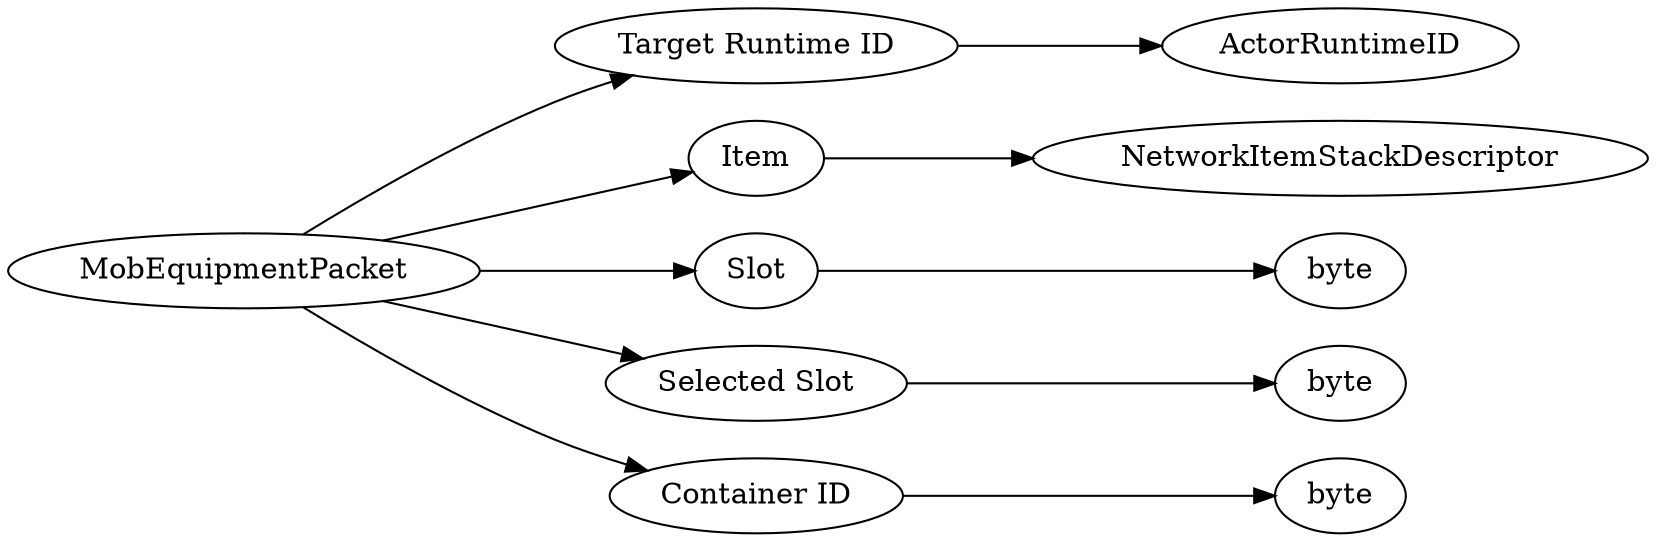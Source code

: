 digraph "MobEquipmentPacket" {
rankdir = LR
0
0 -> 1
1 -> 2
0 -> 3
3 -> 4
0 -> 5
5 -> 6
0 -> 7
7 -> 8
0 -> 9
9 -> 10

0 [label="MobEquipmentPacket",comment="name: \"MobEquipmentPacket\", typeName: \"\", id: 0, branchId: 31, recurseId: -1, attributes: 0, notes: \"\""];
1 [label="Target Runtime ID",comment="name: \"Target Runtime ID\", typeName: \"ActorRuntimeID\", id: 1, branchId: 0, recurseId: -1, attributes: 256, notes: \"\""];
2 [label="ActorRuntimeID",comment="name: \"ActorRuntimeID\", typeName: \"\", id: 2, branchId: 0, recurseId: -1, attributes: 512, notes: \"\""];
3 [label="Item",comment="name: \"Item\", typeName: \"NetworkItemStackDescriptor\", id: 3, branchId: 0, recurseId: -1, attributes: 256, notes: \"\""];
4 [label="NetworkItemStackDescriptor",comment="name: \"NetworkItemStackDescriptor\", typeName: \"\", id: 4, branchId: 0, recurseId: -1, attributes: 512, notes: \"\""];
5 [label="Slot",comment="name: \"Slot\", typeName: \"\", id: 5, branchId: 0, recurseId: -1, attributes: 0, notes: \"\""];
6 [label="byte",comment="name: \"byte\", typeName: \"\", id: 6, branchId: 0, recurseId: -1, attributes: 512, notes: \"\""];
7 [label="Selected Slot",comment="name: \"Selected Slot\", typeName: \"\", id: 7, branchId: 0, recurseId: -1, attributes: 0, notes: \"\""];
8 [label="byte",comment="name: \"byte\", typeName: \"\", id: 8, branchId: 0, recurseId: -1, attributes: 512, notes: \"\""];
9 [label="Container ID",comment="name: \"Container ID\", typeName: \"\", id: 9, branchId: 0, recurseId: -1, attributes: 0, notes: \"\""];
10 [label="byte",comment="name: \"byte\", typeName: \"\", id: 10, branchId: 0, recurseId: -1, attributes: 512, notes: \"\""];
{ rank = max;2;4;6;8;10}

}
